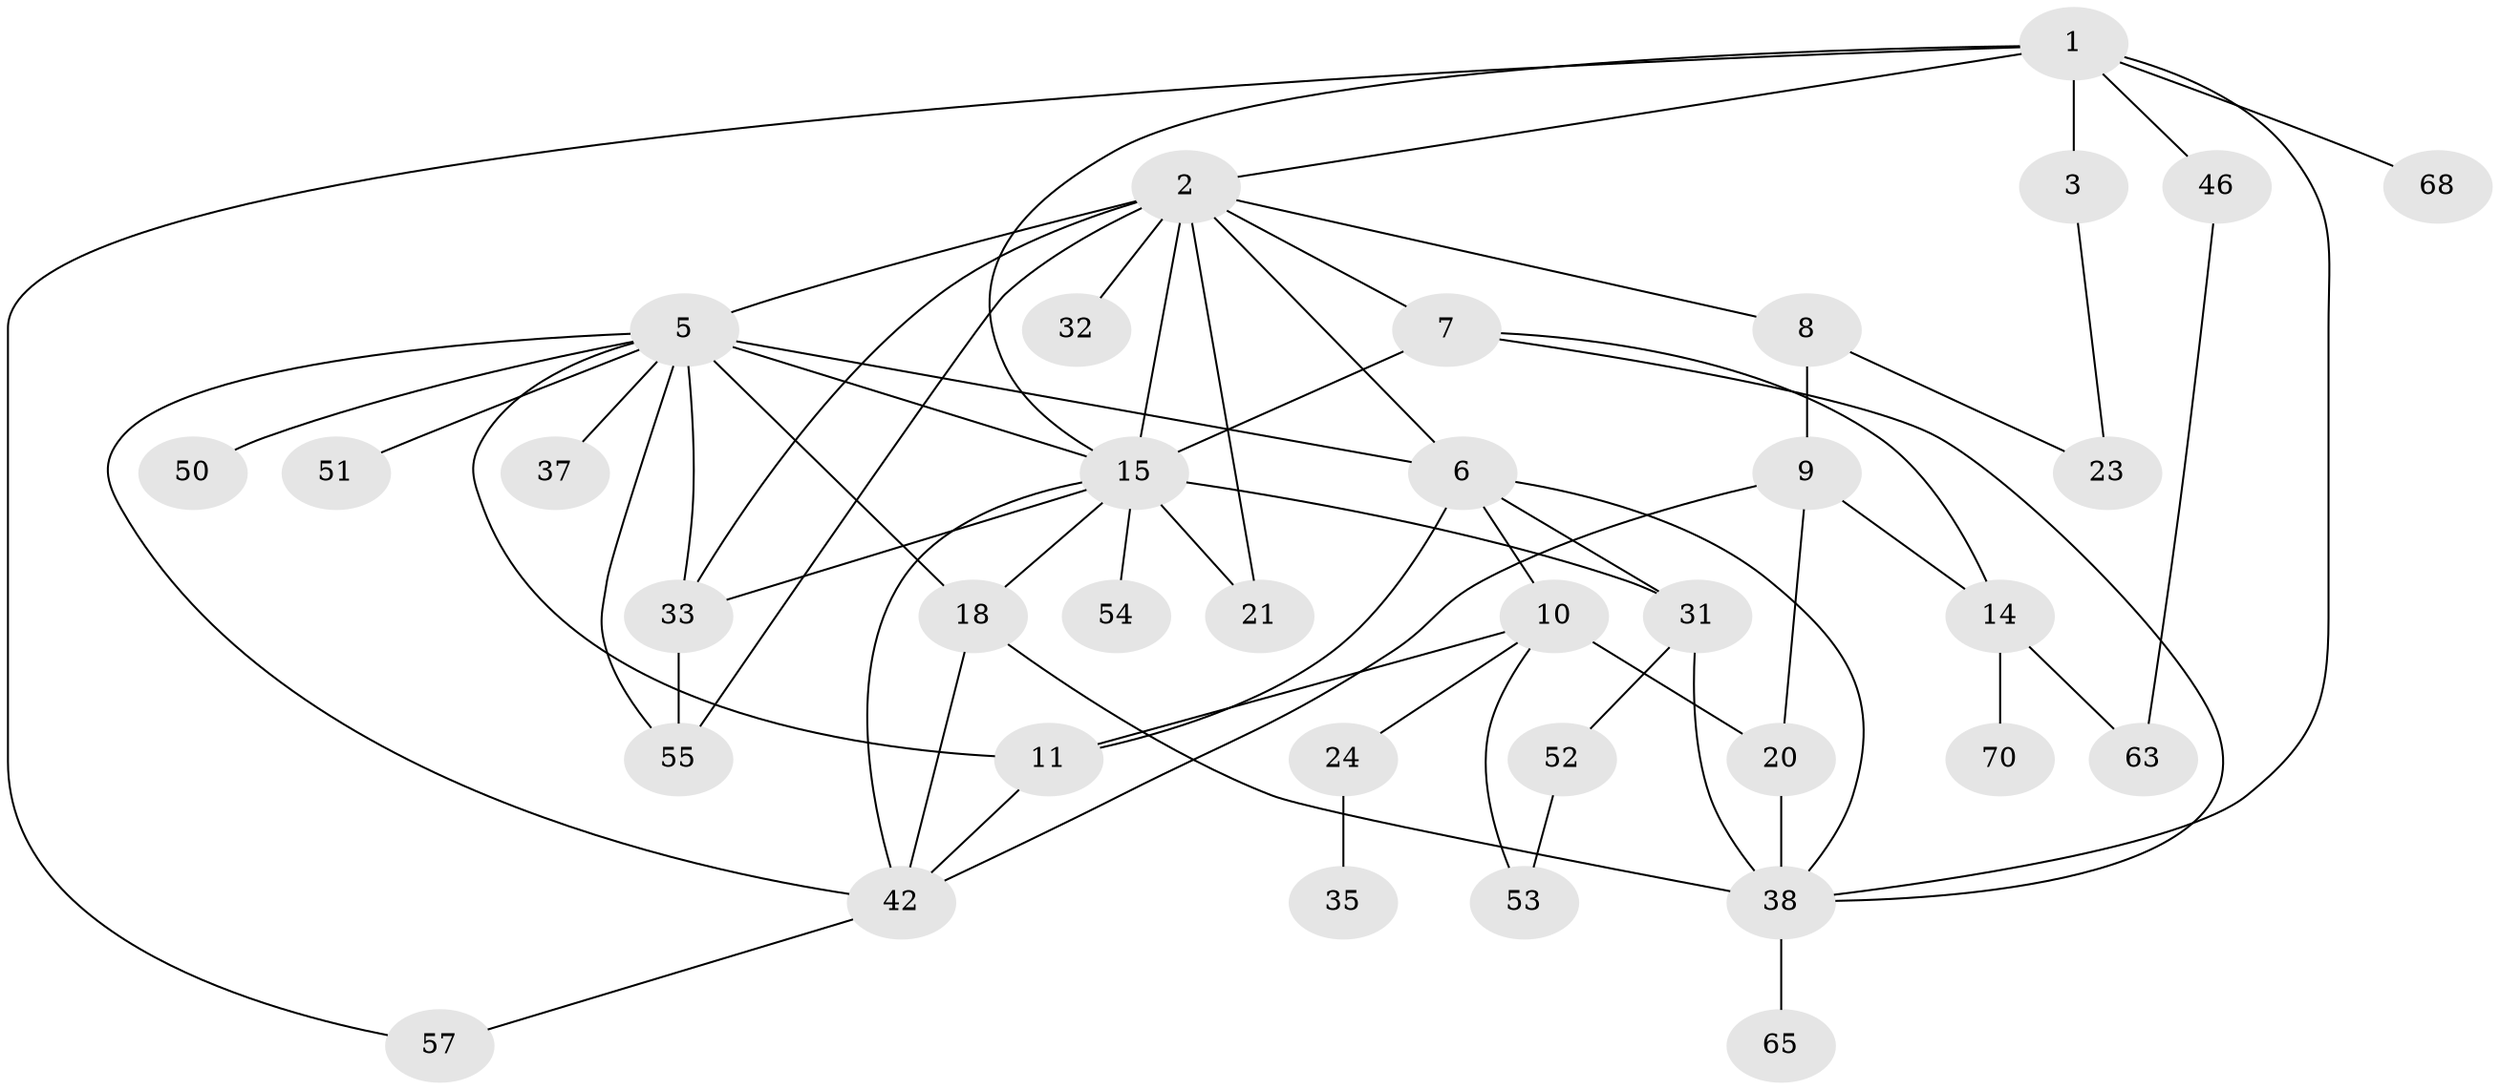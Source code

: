 // original degree distribution, {6: 0.0273972602739726, 2: 0.2054794520547945, 9: 0.0136986301369863, 4: 0.136986301369863, 5: 0.1506849315068493, 3: 0.2465753424657534, 1: 0.2191780821917808}
// Generated by graph-tools (version 1.1) at 2025/13/03/09/25 04:13:27]
// undirected, 36 vertices, 63 edges
graph export_dot {
graph [start="1"]
  node [color=gray90,style=filled];
  1 [super="+27+39+22"];
  2 [super="+4"];
  3 [super="+58"];
  5 [super="+13+17+30"];
  6;
  7;
  8;
  9 [super="+47"];
  10;
  11;
  14 [super="+45"];
  15 [super="+19+43+16"];
  18 [super="+29"];
  20 [super="+28"];
  21 [super="+36"];
  23 [super="+26"];
  24 [super="+73"];
  31 [super="+48"];
  32;
  33 [super="+49"];
  35;
  37;
  38 [super="+59+40"];
  42 [super="+62"];
  46;
  50;
  51;
  52;
  53;
  54;
  55 [super="+56"];
  57;
  63;
  65;
  68;
  70;
  1 -- 2;
  1 -- 3 [weight=2];
  1 -- 46;
  1 -- 38;
  1 -- 68;
  1 -- 57;
  1 -- 15;
  2 -- 32;
  2 -- 33;
  2 -- 5 [weight=2];
  2 -- 6;
  2 -- 7;
  2 -- 8;
  2 -- 15;
  2 -- 21;
  2 -- 55;
  3 -- 23;
  5 -- 18;
  5 -- 51;
  5 -- 15;
  5 -- 37;
  5 -- 33;
  5 -- 6;
  5 -- 42;
  5 -- 11;
  5 -- 50;
  5 -- 55;
  6 -- 10;
  6 -- 11;
  6 -- 38;
  6 -- 31;
  7 -- 15 [weight=2];
  7 -- 38;
  7 -- 14;
  8 -- 9;
  8 -- 23;
  9 -- 14;
  9 -- 20;
  9 -- 42;
  10 -- 11;
  10 -- 24;
  10 -- 53;
  10 -- 20;
  11 -- 42;
  14 -- 63;
  14 -- 70;
  15 -- 54;
  15 -- 33;
  15 -- 21;
  15 -- 31 [weight=3];
  15 -- 18 [weight=2];
  15 -- 42;
  18 -- 38;
  18 -- 42;
  20 -- 38 [weight=2];
  24 -- 35;
  31 -- 38;
  31 -- 52;
  33 -- 55;
  38 -- 65;
  42 -- 57;
  46 -- 63;
  52 -- 53;
}
